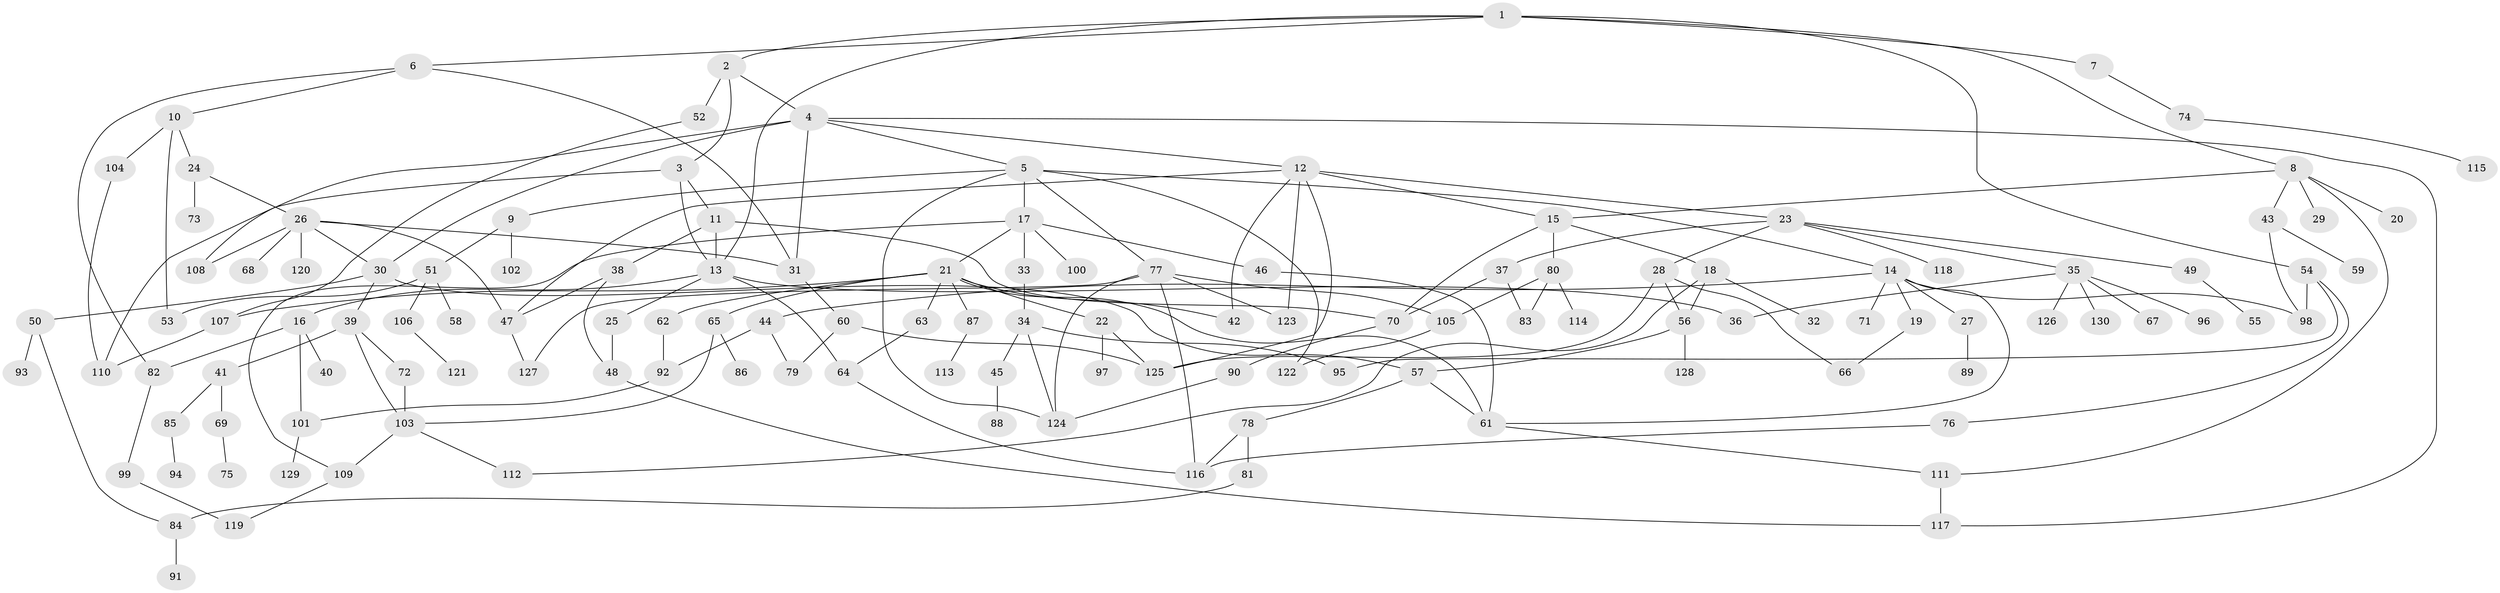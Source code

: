 // Generated by graph-tools (version 1.1) at 2025/13/03/09/25 04:13:35]
// undirected, 130 vertices, 184 edges
graph export_dot {
graph [start="1"]
  node [color=gray90,style=filled];
  1;
  2;
  3;
  4;
  5;
  6;
  7;
  8;
  9;
  10;
  11;
  12;
  13;
  14;
  15;
  16;
  17;
  18;
  19;
  20;
  21;
  22;
  23;
  24;
  25;
  26;
  27;
  28;
  29;
  30;
  31;
  32;
  33;
  34;
  35;
  36;
  37;
  38;
  39;
  40;
  41;
  42;
  43;
  44;
  45;
  46;
  47;
  48;
  49;
  50;
  51;
  52;
  53;
  54;
  55;
  56;
  57;
  58;
  59;
  60;
  61;
  62;
  63;
  64;
  65;
  66;
  67;
  68;
  69;
  70;
  71;
  72;
  73;
  74;
  75;
  76;
  77;
  78;
  79;
  80;
  81;
  82;
  83;
  84;
  85;
  86;
  87;
  88;
  89;
  90;
  91;
  92;
  93;
  94;
  95;
  96;
  97;
  98;
  99;
  100;
  101;
  102;
  103;
  104;
  105;
  106;
  107;
  108;
  109;
  110;
  111;
  112;
  113;
  114;
  115;
  116;
  117;
  118;
  119;
  120;
  121;
  122;
  123;
  124;
  125;
  126;
  127;
  128;
  129;
  130;
  1 -- 2;
  1 -- 6;
  1 -- 7;
  1 -- 8;
  1 -- 54;
  1 -- 13;
  2 -- 3;
  2 -- 4;
  2 -- 52;
  3 -- 11;
  3 -- 13;
  3 -- 110;
  4 -- 5;
  4 -- 12;
  4 -- 108;
  4 -- 31;
  4 -- 117;
  4 -- 30;
  5 -- 9;
  5 -- 14;
  5 -- 17;
  5 -- 77;
  5 -- 122;
  5 -- 124;
  6 -- 10;
  6 -- 82;
  6 -- 31;
  7 -- 74;
  8 -- 15;
  8 -- 20;
  8 -- 29;
  8 -- 43;
  8 -- 111;
  9 -- 51;
  9 -- 102;
  10 -- 24;
  10 -- 104;
  10 -- 53;
  11 -- 38;
  11 -- 13;
  11 -- 70;
  12 -- 23;
  12 -- 42;
  12 -- 125;
  12 -- 123;
  12 -- 15;
  12 -- 47;
  13 -- 16;
  13 -- 25;
  13 -- 64;
  13 -- 36;
  14 -- 19;
  14 -- 27;
  14 -- 44;
  14 -- 71;
  14 -- 61;
  14 -- 98;
  15 -- 18;
  15 -- 80;
  15 -- 70;
  16 -- 40;
  16 -- 82;
  16 -- 101;
  17 -- 21;
  17 -- 33;
  17 -- 46;
  17 -- 100;
  17 -- 109;
  18 -- 32;
  18 -- 56;
  18 -- 112;
  19 -- 66;
  21 -- 22;
  21 -- 62;
  21 -- 63;
  21 -- 65;
  21 -- 87;
  21 -- 107;
  21 -- 61;
  21 -- 42;
  22 -- 97;
  22 -- 125;
  23 -- 28;
  23 -- 35;
  23 -- 37;
  23 -- 49;
  23 -- 118;
  24 -- 26;
  24 -- 73;
  25 -- 48;
  26 -- 30;
  26 -- 31;
  26 -- 47;
  26 -- 68;
  26 -- 120;
  26 -- 108;
  27 -- 89;
  28 -- 125;
  28 -- 66;
  28 -- 56;
  30 -- 39;
  30 -- 50;
  30 -- 57;
  31 -- 60;
  33 -- 34;
  34 -- 45;
  34 -- 124;
  34 -- 95;
  35 -- 36;
  35 -- 67;
  35 -- 96;
  35 -- 126;
  35 -- 130;
  37 -- 70;
  37 -- 83;
  38 -- 48;
  38 -- 47;
  39 -- 41;
  39 -- 72;
  39 -- 103;
  41 -- 69;
  41 -- 85;
  43 -- 59;
  43 -- 98;
  44 -- 79;
  44 -- 92;
  45 -- 88;
  46 -- 61;
  47 -- 127;
  48 -- 117;
  49 -- 55;
  50 -- 93;
  50 -- 84;
  51 -- 53;
  51 -- 58;
  51 -- 106;
  52 -- 107;
  54 -- 76;
  54 -- 95;
  54 -- 98;
  56 -- 57;
  56 -- 128;
  57 -- 78;
  57 -- 61;
  60 -- 125;
  60 -- 79;
  61 -- 111;
  62 -- 92;
  63 -- 64;
  64 -- 116;
  65 -- 86;
  65 -- 103;
  69 -- 75;
  70 -- 90;
  72 -- 103;
  74 -- 115;
  76 -- 116;
  77 -- 105;
  77 -- 116;
  77 -- 123;
  77 -- 124;
  77 -- 127;
  78 -- 81;
  78 -- 116;
  80 -- 114;
  80 -- 83;
  80 -- 105;
  81 -- 84;
  82 -- 99;
  84 -- 91;
  85 -- 94;
  87 -- 113;
  90 -- 124;
  92 -- 101;
  99 -- 119;
  101 -- 129;
  103 -- 112;
  103 -- 109;
  104 -- 110;
  105 -- 122;
  106 -- 121;
  107 -- 110;
  109 -- 119;
  111 -- 117;
}
